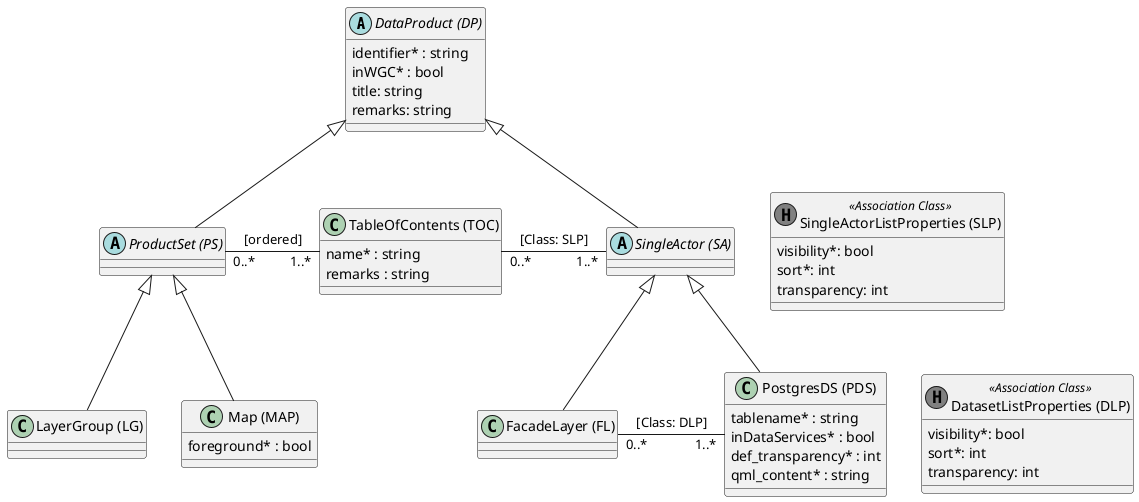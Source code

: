 @startuml

abstract class "DataProduct (DP)" as dp {
    identifier* : string
    inWGC* : bool
    title: string
    remarks: string
}

abstract class "ProductSet (PS)" as ps

class "LayerGroup (LG)" as lg

class "Map (MAP)" as map {
  foreground* : bool
}

class "TableOfContents (TOC)" as toc {
    name* : string
    remarks : string
}

abstract class "SingleActor (SA)" as sa

class "FacadeLayer (FL)" as fl

class "PostgresDS (PDS)" as pds {
    tablename* : string
    inDataServices* : bool
    def_transparency* : int
    qml_content* : string
}

class "DatasetListProperties (DLP)" as dlp << (H, grey) Association Class >> {
    visibility*: bool
    sort*: int
    transparency: int
}

class "SingleActorListProperties (SLP)" as slp << (H, grey) Association Class >> {
    visibility*: bool
    sort*: int
    transparency: int
}

dp <|-- ps
dp <|-- sa

sa <|-- pds
sa <|-- fl

ps <|-- lg
ps <|-- map

ps "0..*" - "1..*" toc : [ordered]

toc "0..*" - "1..*" sa : [Class: SLP]
fl "0..*" - "1..*" pds : [Class: DLP]

' layout help
sa -[hidden]> slp
pds -[hidden]> dlp

@enduml
